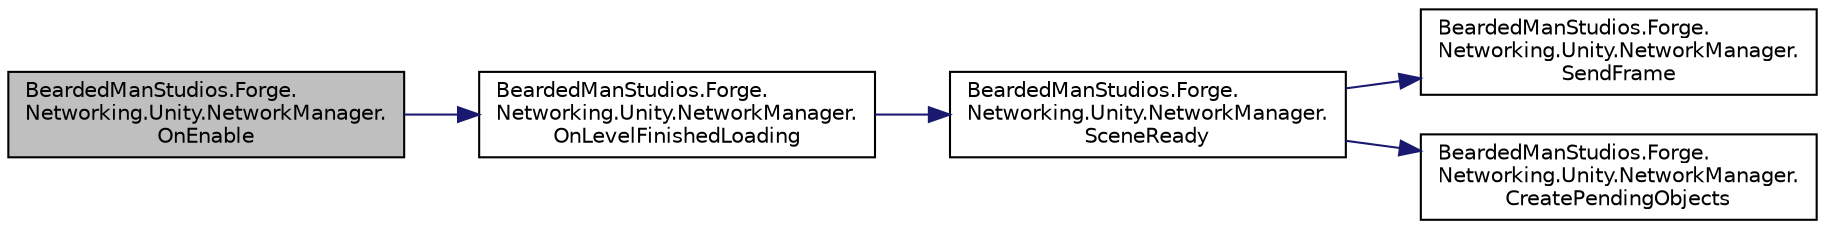 digraph "BeardedManStudios.Forge.Networking.Unity.NetworkManager.OnEnable"
{
 // LATEX_PDF_SIZE
  edge [fontname="Helvetica",fontsize="10",labelfontname="Helvetica",labelfontsize="10"];
  node [fontname="Helvetica",fontsize="10",shape=record];
  rankdir="LR";
  Node255 [label="BeardedManStudios.Forge.\lNetworking.Unity.NetworkManager.\lOnEnable",height=0.2,width=0.4,color="black", fillcolor="grey75", style="filled", fontcolor="black",tooltip=" "];
  Node255 -> Node256 [color="midnightblue",fontsize="10",style="solid",fontname="Helvetica"];
  Node256 [label="BeardedManStudios.Forge.\lNetworking.Unity.NetworkManager.\lOnLevelFinishedLoading",height=0.2,width=0.4,color="black", fillcolor="white", style="filled",URL="$class_bearded_man_studios_1_1_forge_1_1_networking_1_1_unity_1_1_network_manager.html#a59222d4735c6a944c88e1d4d25dcb585",tooltip=" "];
  Node256 -> Node257 [color="midnightblue",fontsize="10",style="solid",fontname="Helvetica"];
  Node257 [label="BeardedManStudios.Forge.\lNetworking.Unity.NetworkManager.\lSceneReady",height=0.2,width=0.4,color="black", fillcolor="white", style="filled",URL="$class_bearded_man_studios_1_1_forge_1_1_networking_1_1_unity_1_1_network_manager.html#af2542b44fc2a0a7bb27c06ad00e819f8",tooltip=" "];
  Node257 -> Node258 [color="midnightblue",fontsize="10",style="solid",fontname="Helvetica"];
  Node258 [label="BeardedManStudios.Forge.\lNetworking.Unity.NetworkManager.\lSendFrame",height=0.2,width=0.4,color="black", fillcolor="white", style="filled",URL="$class_bearded_man_studios_1_1_forge_1_1_networking_1_1_unity_1_1_network_manager.html#ae69882559d100673bd0934cdab530ff3",tooltip="A wrapper around the various raw send methods for the client and server types"];
  Node257 -> Node259 [color="midnightblue",fontsize="10",style="solid",fontname="Helvetica"];
  Node259 [label="BeardedManStudios.Forge.\lNetworking.Unity.NetworkManager.\lCreatePendingObjects",height=0.2,width=0.4,color="black", fillcolor="white", style="filled",URL="$class_bearded_man_studios_1_1_forge_1_1_networking_1_1_unity_1_1_network_manager.html#ad119f6f9622a59e6ffd8f7a40d21f718",tooltip=" "];
}
